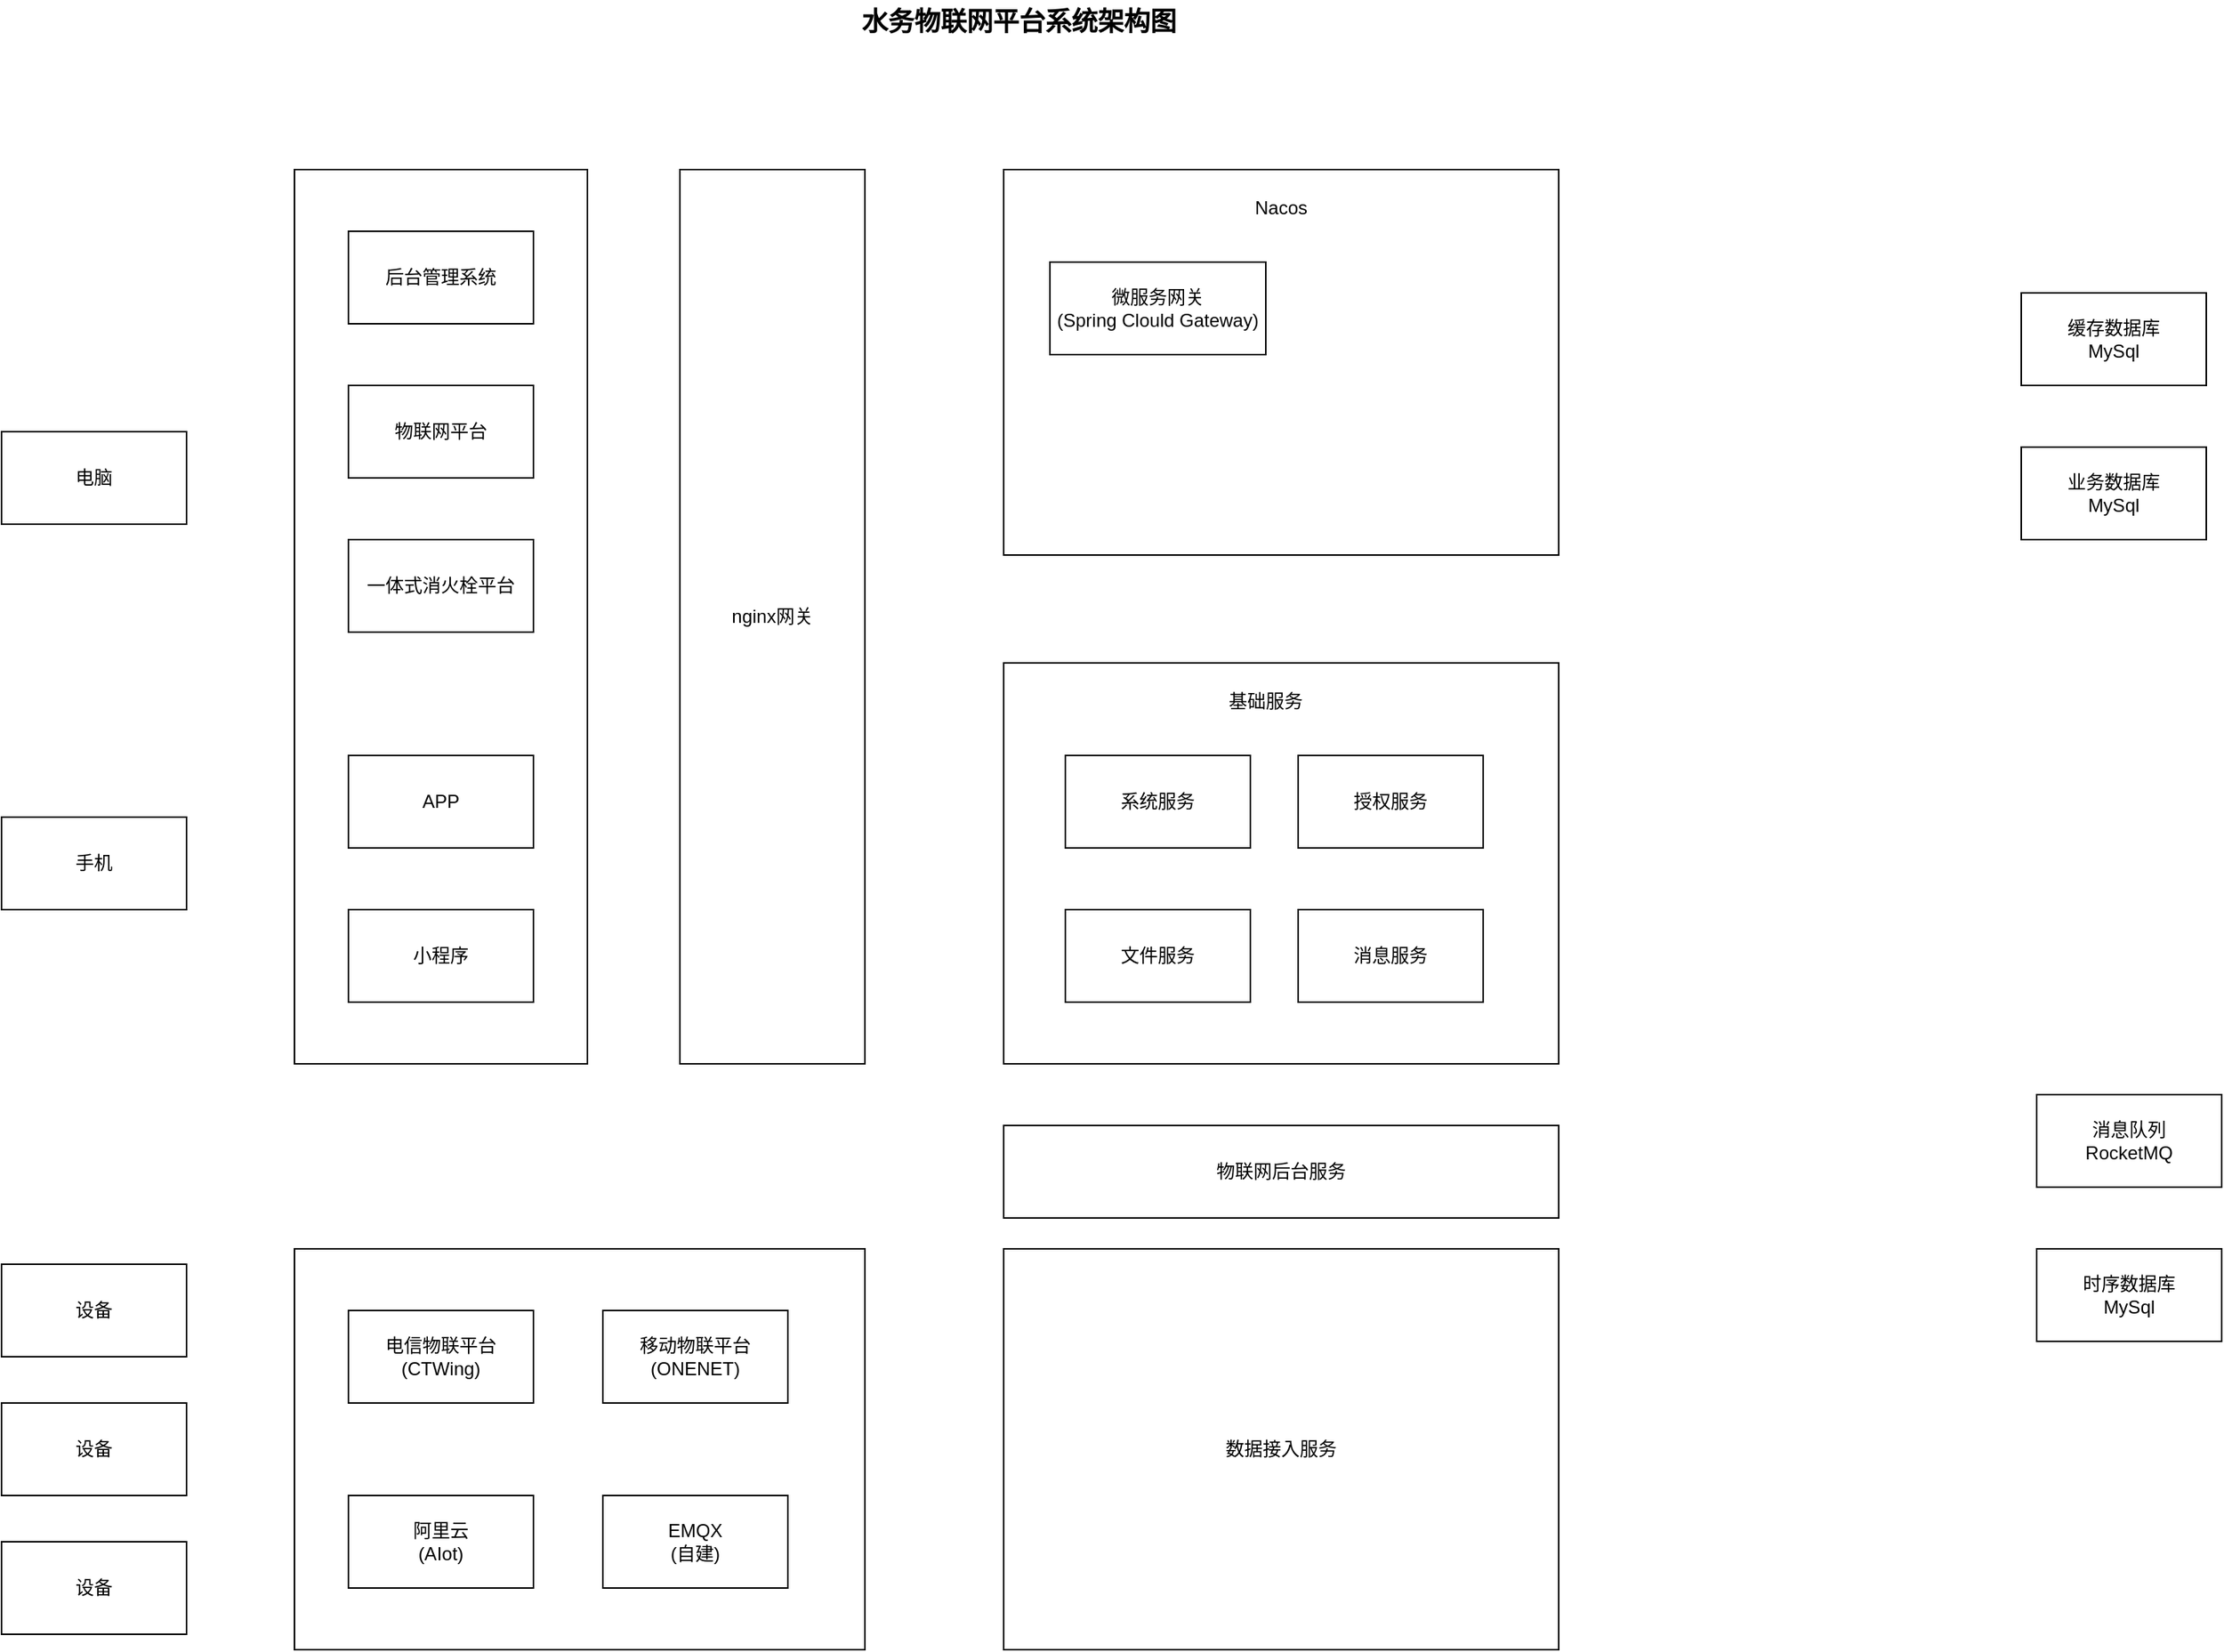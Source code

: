 <mxfile version="28.1.1">
  <diagram name="第 1 页" id="qOKYS8eUxFwfkXo6yj_E">
    <mxGraphModel dx="2058" dy="1116" grid="1" gridSize="10" guides="1" tooltips="1" connect="1" arrows="1" fold="1" page="1" pageScale="1" pageWidth="827" pageHeight="1169" math="0" shadow="0">
      <root>
        <mxCell id="0" />
        <mxCell id="1" parent="0" />
        <mxCell id="9M_XE-LLJXDGskjybHfI-3" value="电脑" style="rounded=0;whiteSpace=wrap;html=1;" parent="1" vertex="1">
          <mxGeometry x="90" y="310" width="120" height="60" as="geometry" />
        </mxCell>
        <mxCell id="9M_XE-LLJXDGskjybHfI-7" value="&lt;b&gt;&lt;font style=&quot;font-size: 17px;&quot;&gt;水务物联网平台系统架构图&lt;/font&gt;&lt;/b&gt;" style="text;html=1;align=center;verticalAlign=middle;whiteSpace=wrap;rounded=0;" parent="1" vertex="1">
          <mxGeometry x="640" y="30" width="220" height="30" as="geometry" />
        </mxCell>
        <mxCell id="p9FNPHSCeA441jvZCyL8-1" value="" style="rounded=0;whiteSpace=wrap;html=1;" vertex="1" parent="1">
          <mxGeometry x="280" y="140" width="190" height="580" as="geometry" />
        </mxCell>
        <mxCell id="p9FNPHSCeA441jvZCyL8-3" value="后台管理系统" style="rounded=0;whiteSpace=wrap;html=1;" vertex="1" parent="1">
          <mxGeometry x="315" y="180" width="120" height="60" as="geometry" />
        </mxCell>
        <mxCell id="p9FNPHSCeA441jvZCyL8-4" value="物联网平台" style="rounded=0;whiteSpace=wrap;html=1;" vertex="1" parent="1">
          <mxGeometry x="315" y="280" width="120" height="60" as="geometry" />
        </mxCell>
        <mxCell id="p9FNPHSCeA441jvZCyL8-5" value="一体式消火栓平台" style="rounded=0;whiteSpace=wrap;html=1;" vertex="1" parent="1">
          <mxGeometry x="315" y="380" width="120" height="60" as="geometry" />
        </mxCell>
        <mxCell id="p9FNPHSCeA441jvZCyL8-6" value="小程序" style="rounded=0;whiteSpace=wrap;html=1;" vertex="1" parent="1">
          <mxGeometry x="315" y="620" width="120" height="60" as="geometry" />
        </mxCell>
        <mxCell id="p9FNPHSCeA441jvZCyL8-7" value="APP" style="rounded=0;whiteSpace=wrap;html=1;" vertex="1" parent="1">
          <mxGeometry x="315" y="520" width="120" height="60" as="geometry" />
        </mxCell>
        <mxCell id="p9FNPHSCeA441jvZCyL8-8" value="手机" style="rounded=0;whiteSpace=wrap;html=1;" vertex="1" parent="1">
          <mxGeometry x="90" y="560" width="120" height="60" as="geometry" />
        </mxCell>
        <mxCell id="p9FNPHSCeA441jvZCyL8-9" value="nginx网关" style="rounded=0;whiteSpace=wrap;html=1;" vertex="1" parent="1">
          <mxGeometry x="530" y="140" width="120" height="580" as="geometry" />
        </mxCell>
        <mxCell id="p9FNPHSCeA441jvZCyL8-10" value="" style="rounded=0;whiteSpace=wrap;html=1;" vertex="1" parent="1">
          <mxGeometry x="740" y="140" width="360" height="250" as="geometry" />
        </mxCell>
        <mxCell id="p9FNPHSCeA441jvZCyL8-12" value="" style="rounded=0;whiteSpace=wrap;html=1;" vertex="1" parent="1">
          <mxGeometry x="740" y="460" width="360" height="260" as="geometry" />
        </mxCell>
        <mxCell id="p9FNPHSCeA441jvZCyL8-13" value="基础服务" style="text;html=1;align=center;verticalAlign=middle;whiteSpace=wrap;rounded=0;" vertex="1" parent="1">
          <mxGeometry x="880" y="470" width="60" height="30" as="geometry" />
        </mxCell>
        <mxCell id="p9FNPHSCeA441jvZCyL8-15" value="系统服务" style="rounded=0;whiteSpace=wrap;html=1;" vertex="1" parent="1">
          <mxGeometry x="780" y="520" width="120" height="60" as="geometry" />
        </mxCell>
        <mxCell id="p9FNPHSCeA441jvZCyL8-16" value="业务数据库&lt;div&gt;MySql&lt;/div&gt;" style="rounded=0;whiteSpace=wrap;html=1;" vertex="1" parent="1">
          <mxGeometry x="1400" y="320" width="120" height="60" as="geometry" />
        </mxCell>
        <mxCell id="p9FNPHSCeA441jvZCyL8-18" value="授权服务" style="rounded=0;whiteSpace=wrap;html=1;" vertex="1" parent="1">
          <mxGeometry x="931" y="520" width="120" height="60" as="geometry" />
        </mxCell>
        <mxCell id="p9FNPHSCeA441jvZCyL8-19" value="文件服务" style="rounded=0;whiteSpace=wrap;html=1;" vertex="1" parent="1">
          <mxGeometry x="780" y="620" width="120" height="60" as="geometry" />
        </mxCell>
        <mxCell id="p9FNPHSCeA441jvZCyL8-20" value="消息服务" style="rounded=0;whiteSpace=wrap;html=1;" vertex="1" parent="1">
          <mxGeometry x="931" y="620" width="120" height="60" as="geometry" />
        </mxCell>
        <mxCell id="p9FNPHSCeA441jvZCyL8-24" value="物联网后台服务" style="rounded=0;whiteSpace=wrap;html=1;" vertex="1" parent="1">
          <mxGeometry x="740" y="760" width="360" height="60" as="geometry" />
        </mxCell>
        <mxCell id="p9FNPHSCeA441jvZCyL8-28" value="时序数据库&lt;div&gt;MySql&lt;/div&gt;" style="rounded=0;whiteSpace=wrap;html=1;" vertex="1" parent="1">
          <mxGeometry x="1410" y="840" width="120" height="60" as="geometry" />
        </mxCell>
        <mxCell id="p9FNPHSCeA441jvZCyL8-29" value="缓存数据库&lt;div&gt;MySql&lt;/div&gt;" style="rounded=0;whiteSpace=wrap;html=1;" vertex="1" parent="1">
          <mxGeometry x="1400" y="220" width="120" height="60" as="geometry" />
        </mxCell>
        <mxCell id="p9FNPHSCeA441jvZCyL8-30" value="消息队列&lt;div&gt;RocketMQ&lt;/div&gt;" style="rounded=0;whiteSpace=wrap;html=1;" vertex="1" parent="1">
          <mxGeometry x="1410" y="740" width="120" height="60" as="geometry" />
        </mxCell>
        <mxCell id="p9FNPHSCeA441jvZCyL8-31" value="设备" style="rounded=0;whiteSpace=wrap;html=1;" vertex="1" parent="1">
          <mxGeometry x="90" y="850" width="120" height="60" as="geometry" />
        </mxCell>
        <mxCell id="p9FNPHSCeA441jvZCyL8-32" value="设备" style="rounded=0;whiteSpace=wrap;html=1;" vertex="1" parent="1">
          <mxGeometry x="90" y="940" width="120" height="60" as="geometry" />
        </mxCell>
        <mxCell id="p9FNPHSCeA441jvZCyL8-33" value="设备" style="rounded=0;whiteSpace=wrap;html=1;" vertex="1" parent="1">
          <mxGeometry x="90" y="1030" width="120" height="60" as="geometry" />
        </mxCell>
        <mxCell id="p9FNPHSCeA441jvZCyL8-34" value="" style="rounded=0;whiteSpace=wrap;html=1;" vertex="1" parent="1">
          <mxGeometry x="280" y="840" width="370" height="260" as="geometry" />
        </mxCell>
        <mxCell id="p9FNPHSCeA441jvZCyL8-35" value="电信物联平台(CTWing)" style="rounded=0;whiteSpace=wrap;html=1;" vertex="1" parent="1">
          <mxGeometry x="315" y="880" width="120" height="60" as="geometry" />
        </mxCell>
        <mxCell id="p9FNPHSCeA441jvZCyL8-37" value="移动物联平台(ONENET&lt;span style=&quot;background-color: transparent; color: light-dark(rgb(0, 0, 0), rgb(255, 255, 255));&quot;&gt;)&lt;/span&gt;" style="rounded=0;whiteSpace=wrap;html=1;" vertex="1" parent="1">
          <mxGeometry x="480" y="880" width="120" height="60" as="geometry" />
        </mxCell>
        <mxCell id="p9FNPHSCeA441jvZCyL8-38" value="阿里云&lt;div&gt;(AIot)&lt;/div&gt;" style="rounded=0;whiteSpace=wrap;html=1;" vertex="1" parent="1">
          <mxGeometry x="315" y="1000" width="120" height="60" as="geometry" />
        </mxCell>
        <mxCell id="p9FNPHSCeA441jvZCyL8-39" value="EMQX&lt;div&gt;(自建)&lt;/div&gt;" style="rounded=0;whiteSpace=wrap;html=1;" vertex="1" parent="1">
          <mxGeometry x="480" y="1000" width="120" height="60" as="geometry" />
        </mxCell>
        <mxCell id="p9FNPHSCeA441jvZCyL8-40" value="数据接入服务" style="rounded=0;whiteSpace=wrap;html=1;" vertex="1" parent="1">
          <mxGeometry x="740" y="840" width="360" height="260" as="geometry" />
        </mxCell>
        <mxCell id="p9FNPHSCeA441jvZCyL8-42" value="Nacos" style="text;html=1;align=center;verticalAlign=middle;whiteSpace=wrap;rounded=0;" vertex="1" parent="1">
          <mxGeometry x="890" y="150" width="60" height="30" as="geometry" />
        </mxCell>
        <mxCell id="p9FNPHSCeA441jvZCyL8-45" value="微服务网关&lt;div&gt;(Spring Clould Gateway)&lt;/div&gt;" style="rounded=0;whiteSpace=wrap;html=1;" vertex="1" parent="1">
          <mxGeometry x="770" y="200" width="140" height="60" as="geometry" />
        </mxCell>
      </root>
    </mxGraphModel>
  </diagram>
</mxfile>

